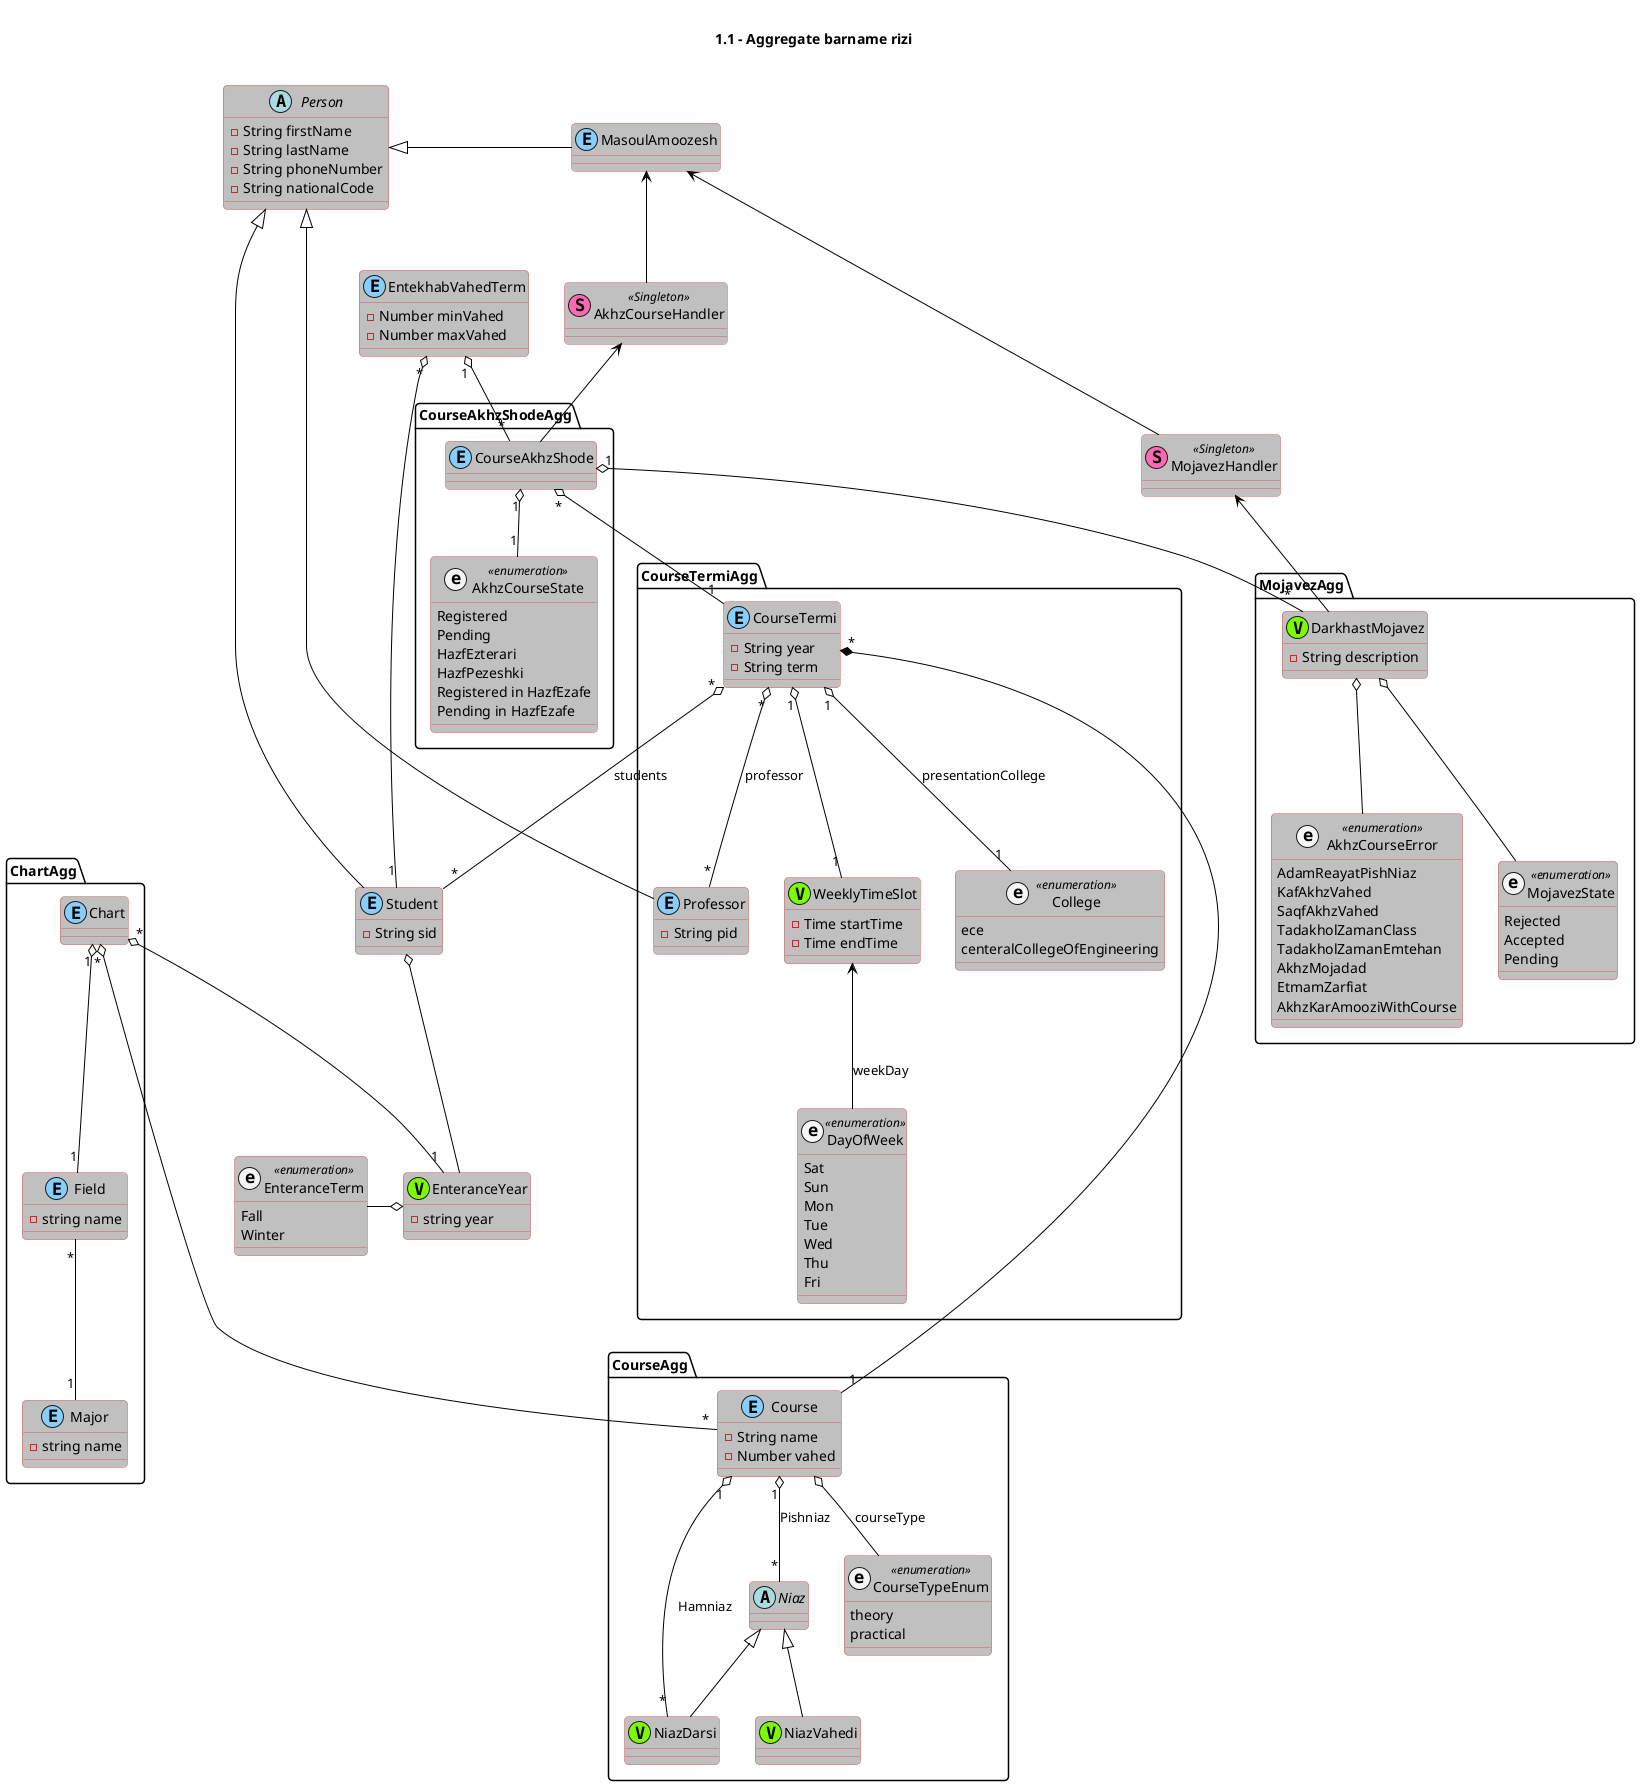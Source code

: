 @startuml

skinparam roundcorner 8

skinparam class {
	BackgroundColor #C0C0C0
	ArrowColor black
	BorderColor IndianRed
}

skinparam stereotypeCBackgroundColor gold
skinparam stereotypeIBackgroundColor AntiqueWhite
skinparam stereotypeABackgroundColor yellow

title \n1.1 - Aggregate barname rizi\n

abstract class Person {
  - String firstName
  - String lastName
  - String phoneNumber
  - String nationalCode
}
Person <|- MasoulAmoozesh
Person <|- Student

class Student << (E,LightSkyBlue) >> {
  - String sid
}


Student o-- EnteranceYear
enum EnteranceTerm << (e,WhiteSmoke) enumeration>> {
  Fall
  Winter
}
class EnteranceYear << (V,LawnGreen) >> {
  - string year
}
EnteranceYear o-left- EnteranceTerm



class MasoulAmoozesh << (E,LightSkyBlue) >> {
}


package ChartAgg {
' Reshte
  class Major << (E,LightSkyBlue) >> {
    - string name
  }

' Gerayesh
  class Field << (E,LightSkyBlue) >> {
    - string name
  }

  class Chart << (E,LightSkyBlue) >> {
  }
  Field "*" -- "1" Major
  Chart "1" o-- "1" Field
}
Chart "*" o-- "1" EnteranceYear

package CourseAgg {
  Chart "*" o--- "*" Course
  abstract class Niaz {
  }

  class Course << (E,LightSkyBlue) >> {
    - String name
    - Number vahed
  }
  class NiazDarsi << (V,LawnGreen) >> {
  } 
  Niaz <|-- NiazDarsi

  class NiazVahedi << (V,LawnGreen) >> {
  } 
  Niaz <|-- NiazVahedi
  Course "1" o-- "*" Niaz : Pishniaz
  Course "1" o-- "*" NiazDarsi : Hamniaz
  Course  o-- CourseTypeEnum : courseType 

  enum CourseTypeEnum << (e,WhiteSmoke) enumeration>> {
    theory
    practical
  }
}

package CourseTermiAgg {
  Person <|- Professor
  class Professor << (E,LightSkyBlue) >> {
    - String pid
  }
  class CourseTermi << (E,LightSkyBlue) >> {
    - String year
    - String term
  }
  CourseTermi "*" *---- "1" Course
  CourseTermi "*" o-- "*" Professor : professor
  CourseTermi "*" o-- "*" Student : students
  CourseTermi "1" o-- "1" WeeklyTimeSlot
  CourseTermi "1" o-- "1" College : presentationCollege
  class WeeklyTimeSlot << (V,LawnGreen) >> {
    - Time startTime
    - Time endTime
  }
  WeeklyTimeSlot <-- DayOfWeek : weekDay
  enum DayOfWeek << (e,WhiteSmoke) enumeration>> {
    Sat
    Sun
    Mon
    Tue
    Wed
    Thu
    Fri
  }
  enum College << (e,WhiteSmoke) enumeration>> {
    ece
    centeralCollegeOfEngineering
  }

}


class EntekhabVahedTerm << (E,LightSkyBlue) >> {
  - Number minVahed
  - Number maxVahed
}
EntekhabVahedTerm "*" o-- "1" Student

package CourseAkhzShodeAgg {
  EntekhabVahedTerm "1" o-- "*" CourseAkhzShode
  
  enum AkhzCourseState << (e,WhiteSmoke) enumeration>> {
    Registered
    Pending
    HazfEzterari
    HazfPezeshki
    Registered in HazfEzafe
    Pending in HazfEzafe
  }
  class CourseAkhzShode << (E,LightSkyBlue) >> {
  }
  CourseAkhzShode "*" o-- "1" CourseTermi
  CourseAkhzShode "1" o-- "1" AkhzCourseState
}
AkhzCourseHandler <-- CourseAkhzShode
class AkhzCourseHandler << (S,HotPink) Singleton >> {
}
MasoulAmoozesh <-- AkhzCourseHandler



class MojavezHandler << (S,HotPink) Singleton >> {
}
MasoulAmoozesh <-- MojavezHandler



package MojavezAgg {
  MojavezHandler <-- DarkhastMojavez
  ' MojavezHandler <-- AkhzCourseError
  enum AkhzCourseError << (e,WhiteSmoke) enumeration>> {
    AdamReayatPishNiaz
    KafAkhzVahed
    SaqfAkhzVahed
    TadakholZamanClass
    TadakholZamanEmtehan
    AkhzMojadad
    EtmamZarfiat
    AkhzKarAmooziWithCourse
  }

  class DarkhastMojavez << (V,LawnGreen) >> {
    - String description
  }
  DarkhastMojavez o-- AkhzCourseError
  DarkhastMojavez o-- MojavezState
  CourseAkhzShode "1" o-- "*" DarkhastMojavez
  enum MojavezState << (e,WhiteSmoke) enumeration>> {
    Rejected
    Accepted
    Pending
  }
}

@enduml
